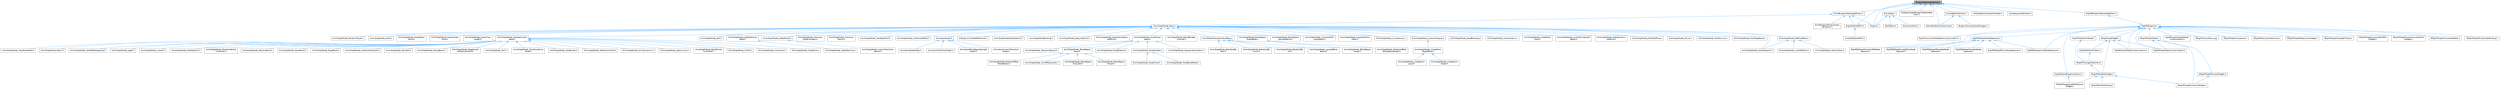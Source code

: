 digraph "BlueprintGeneratedClass.h"
{
 // INTERACTIVE_SVG=YES
 // LATEX_PDF_SIZE
  bgcolor="transparent";
  edge [fontname=Helvetica,fontsize=10,labelfontname=Helvetica,labelfontsize=10];
  node [fontname=Helvetica,fontsize=10,shape=box,height=0.2,width=0.4];
  Node1 [id="Node000001",label="BlueprintGeneratedClass.h",height=0.2,width=0.4,color="gray40", fillcolor="grey60", style="filled", fontcolor="black",tooltip=" "];
  Node1 -> Node2 [id="edge1_Node000001_Node000002",dir="back",color="steelblue1",style="solid",tooltip=" "];
  Node2 [id="Node000002",label="AnimBlueprintGeneratedClass.h",height=0.2,width=0.4,color="grey40", fillcolor="white", style="filled",URL="$dc/d81/AnimBlueprintGeneratedClass_8h.html",tooltip=" "];
  Node2 -> Node3 [id="edge2_Node000002_Node000003",dir="back",color="steelblue1",style="solid",tooltip=" "];
  Node3 [id="Node000003",label="AnimBlueprintPostCompile\lValidation.h",height=0.2,width=0.4,color="grey40", fillcolor="white", style="filled",URL="$de/d1b/AnimBlueprintPostCompileValidation_8h.html",tooltip=" "];
  Node2 -> Node4 [id="edge3_Node000002_Node000004",dir="back",color="steelblue1",style="solid",tooltip=" "];
  Node4 [id="Node000004",label="AnimGraphNode_Base.h",height=0.2,width=0.4,color="grey40", fillcolor="white", style="filled",URL="$d0/dfb/AnimGraphNode__Base_8h.html",tooltip=" "];
  Node4 -> Node5 [id="edge4_Node000004_Node000005",dir="back",color="steelblue1",style="solid",tooltip=" "];
  Node5 [id="Node000005",label="AnimGraphNodeAlphaOptions.h",height=0.2,width=0.4,color="grey40", fillcolor="white", style="filled",URL="$d6/df6/AnimGraphNodeAlphaOptions_8h.html",tooltip=" "];
  Node4 -> Node6 [id="edge5_Node000004_Node000006",dir="back",color="steelblue1",style="solid",tooltip=" "];
  Node6 [id="Node000006",label="AnimGraphNodeBinding.h",height=0.2,width=0.4,color="grey40", fillcolor="white", style="filled",URL="$d6/d3b/AnimGraphNodeBinding_8h.html",tooltip=" "];
  Node4 -> Node7 [id="edge6_Node000004_Node000007",dir="back",color="steelblue1",style="solid",tooltip=" "];
  Node7 [id="Node000007",label="AnimGraphNode_ApplyAdditive.h",height=0.2,width=0.4,color="grey40", fillcolor="white", style="filled",URL="$da/d67/AnimGraphNode__ApplyAdditive_8h.html",tooltip=" "];
  Node4 -> Node8 [id="edge7_Node000004_Node000008",dir="back",color="steelblue1",style="solid",tooltip=" "];
  Node8 [id="Node000008",label="AnimGraphNode_ApplyMeshSpace\lAdditive.h",height=0.2,width=0.4,color="grey40", fillcolor="white", style="filled",URL="$dd/dc4/AnimGraphNode__ApplyMeshSpaceAdditive_8h.html",tooltip=" "];
  Node4 -> Node9 [id="edge8_Node000004_Node000009",dir="back",color="steelblue1",style="solid",tooltip=" "];
  Node9 [id="Node000009",label="AnimGraphNode_AssetPlayer\lBase.h",height=0.2,width=0.4,color="grey40", fillcolor="white", style="filled",URL="$d1/d4f/AnimGraphNode__AssetPlayerBase_8h.html",tooltip=" "];
  Node9 -> Node10 [id="edge9_Node000009_Node000010",dir="back",color="steelblue1",style="solid",tooltip=" "];
  Node10 [id="Node000010",label="AnimGraphNode_BlendSpace\lBase.h",height=0.2,width=0.4,color="grey40", fillcolor="white", style="filled",URL="$d7/d6d/AnimGraphNode__BlendSpaceBase_8h.html",tooltip=" "];
  Node10 -> Node11 [id="edge10_Node000010_Node000011",dir="back",color="steelblue1",style="solid",tooltip=" "];
  Node11 [id="Node000011",label="AnimGraphNode_AimOffsetLookAt.h",height=0.2,width=0.4,color="grey40", fillcolor="white", style="filled",URL="$d2/daa/AnimGraphNode__AimOffsetLookAt_8h.html",tooltip=" "];
  Node10 -> Node12 [id="edge11_Node000010_Node000012",dir="back",color="steelblue1",style="solid",tooltip=" "];
  Node12 [id="Node000012",label="AnimGraphNode_BlendSpace\lEvaluator.h",height=0.2,width=0.4,color="grey40", fillcolor="white", style="filled",URL="$d0/d5d/AnimGraphNode__BlendSpaceEvaluator_8h.html",tooltip=" "];
  Node10 -> Node13 [id="edge12_Node000010_Node000013",dir="back",color="steelblue1",style="solid",tooltip=" "];
  Node13 [id="Node000013",label="AnimGraphNode_BlendSpace\lPlayer.h",height=0.2,width=0.4,color="grey40", fillcolor="white", style="filled",URL="$d2/d22/AnimGraphNode__BlendSpacePlayer_8h.html",tooltip=" "];
  Node10 -> Node14 [id="edge13_Node000010_Node000014",dir="back",color="steelblue1",style="solid",tooltip=" "];
  Node14 [id="Node000014",label="AnimGraphNode_RotationOffset\lBlendSpace.h",height=0.2,width=0.4,color="grey40", fillcolor="white", style="filled",URL="$dc/dd5/AnimGraphNode__RotationOffsetBlendSpace_8h.html",tooltip=" "];
  Node9 -> Node15 [id="edge14_Node000009_Node000015",dir="back",color="steelblue1",style="solid",tooltip=" "];
  Node15 [id="Node000015",label="AnimGraphNode_PoseByName.h",height=0.2,width=0.4,color="grey40", fillcolor="white", style="filled",URL="$d7/d02/AnimGraphNode__PoseByName_8h.html",tooltip=" "];
  Node9 -> Node16 [id="edge15_Node000009_Node000016",dir="back",color="steelblue1",style="solid",tooltip=" "];
  Node16 [id="Node000016",label="AnimGraphNode_PoseHandler.h",height=0.2,width=0.4,color="grey40", fillcolor="white", style="filled",URL="$df/dfb/AnimGraphNode__PoseHandler_8h.html",tooltip=" "];
  Node16 -> Node17 [id="edge16_Node000016_Node000017",dir="back",color="steelblue1",style="solid",tooltip=" "];
  Node17 [id="Node000017",label="AnimGraphNode_PoseBlendNode.h",height=0.2,width=0.4,color="grey40", fillcolor="white", style="filled",URL="$de/d70/AnimGraphNode__PoseBlendNode_8h.html",tooltip=" "];
  Node16 -> Node18 [id="edge17_Node000016_Node000018",dir="back",color="steelblue1",style="solid",tooltip=" "];
  Node18 [id="Node000018",label="AnimGraphNode_PoseDriver.h",height=0.2,width=0.4,color="grey40", fillcolor="white", style="filled",URL="$d7/d7d/AnimGraphNode__PoseDriver_8h.html",tooltip=" "];
  Node9 -> Node19 [id="edge18_Node000009_Node000019",dir="back",color="steelblue1",style="solid",tooltip=" "];
  Node19 [id="Node000019",label="AnimGraphNode_SequenceEvaluator.h",height=0.2,width=0.4,color="grey40", fillcolor="white", style="filled",URL="$d1/d1c/AnimGraphNode__SequenceEvaluator_8h.html",tooltip=" "];
  Node9 -> Node20 [id="edge19_Node000009_Node000020",dir="back",color="steelblue1",style="solid",tooltip=" "];
  Node20 [id="Node000020",label="AnimGraphNode_SequencePlayer.h",height=0.2,width=0.4,color="grey40", fillcolor="white", style="filled",URL="$d2/d91/AnimGraphNode__SequencePlayer_8h.html",tooltip=" "];
  Node4 -> Node21 [id="edge20_Node000004_Node000021",dir="back",color="steelblue1",style="solid",tooltip=" "];
  Node21 [id="Node000021",label="AnimGraphNode_BlendBoneBy\lChannel.h",height=0.2,width=0.4,color="grey40", fillcolor="white", style="filled",URL="$de/da9/AnimGraphNode__BlendBoneByChannel_8h.html",tooltip=" "];
  Node4 -> Node22 [id="edge21_Node000004_Node000022",dir="back",color="steelblue1",style="solid",tooltip=" "];
  Node22 [id="Node000022",label="AnimGraphNode_BlendListBase.h",height=0.2,width=0.4,color="grey40", fillcolor="white", style="filled",URL="$d7/d20/AnimGraphNode__BlendListBase_8h.html",tooltip=" "];
  Node22 -> Node23 [id="edge22_Node000022_Node000023",dir="back",color="steelblue1",style="solid",tooltip=" "];
  Node23 [id="Node000023",label="AnimGraphNode_BlendListBy\lBool.h",height=0.2,width=0.4,color="grey40", fillcolor="white", style="filled",URL="$d9/d9d/AnimGraphNode__BlendListByBool_8h.html",tooltip=" "];
  Node22 -> Node24 [id="edge23_Node000022_Node000024",dir="back",color="steelblue1",style="solid",tooltip=" "];
  Node24 [id="Node000024",label="AnimGraphNode_BlendListBy\lEnum.h",height=0.2,width=0.4,color="grey40", fillcolor="white", style="filled",URL="$de/d60/AnimGraphNode__BlendListByEnum_8h.html",tooltip=" "];
  Node22 -> Node25 [id="edge24_Node000022_Node000025",dir="back",color="steelblue1",style="solid",tooltip=" "];
  Node25 [id="Node000025",label="AnimGraphNode_BlendListBy\lInt.h",height=0.2,width=0.4,color="grey40", fillcolor="white", style="filled",URL="$dc/df2/AnimGraphNode__BlendListByInt_8h.html",tooltip=" "];
  Node22 -> Node26 [id="edge25_Node000022_Node000026",dir="back",color="steelblue1",style="solid",tooltip=" "];
  Node26 [id="Node000026",label="AnimGraphNode_LayeredBone\lBlend.h",height=0.2,width=0.4,color="grey40", fillcolor="white", style="filled",URL="$d2/d01/AnimGraphNode__LayeredBoneBlend_8h.html",tooltip=" "];
  Node4 -> Node27 [id="edge26_Node000004_Node000027",dir="back",color="steelblue1",style="solid",tooltip=" "];
  Node27 [id="Node000027",label="AnimGraphNode_BlendSpace\lGraphBase.h",height=0.2,width=0.4,color="grey40", fillcolor="white", style="filled",URL="$d6/d44/AnimGraphNode__BlendSpaceGraphBase_8h.html",tooltip=" "];
  Node27 -> Node28 [id="edge27_Node000027_Node000028",dir="back",color="steelblue1",style="solid",tooltip=" "];
  Node28 [id="Node000028",label="AnimGraphNode_BlendSpace\lGraph.h",height=0.2,width=0.4,color="grey40", fillcolor="white", style="filled",URL="$d7/d81/AnimGraphNode__BlendSpaceGraph_8h.html",tooltip=" "];
  Node27 -> Node29 [id="edge28_Node000027_Node000029",dir="back",color="steelblue1",style="solid",tooltip=" "];
  Node29 [id="Node000029",label="AnimGraphNode_RotationOffset\lBlendSpaceGraph.h",height=0.2,width=0.4,color="grey40", fillcolor="white", style="filled",URL="$d0/d4c/AnimGraphNode__RotationOffsetBlendSpaceGraph_8h.html",tooltip=" "];
  Node4 -> Node30 [id="edge29_Node000004_Node000030",dir="back",color="steelblue1",style="solid",tooltip=" "];
  Node30 [id="Node000030",label="AnimGraphNode_BlendSpace\lSampleResult.h",height=0.2,width=0.4,color="grey40", fillcolor="white", style="filled",URL="$de/df8/AnimGraphNode__BlendSpaceSampleResult_8h.html",tooltip=" "];
  Node4 -> Node31 [id="edge30_Node000004_Node000031",dir="back",color="steelblue1",style="solid",tooltip=" "];
  Node31 [id="Node000031",label="AnimGraphNode_ComponentTo\lLocalSpace.h",height=0.2,width=0.4,color="grey40", fillcolor="white", style="filled",URL="$d1/d3f/AnimGraphNode__ComponentToLocalSpace_8h.html",tooltip=" "];
  Node4 -> Node32 [id="edge31_Node000004_Node000032",dir="back",color="steelblue1",style="solid",tooltip=" "];
  Node32 [id="Node000032",label="AnimGraphNode_CopyPoseFrom\lMesh.h",height=0.2,width=0.4,color="grey40", fillcolor="white", style="filled",URL="$d6/d71/AnimGraphNode__CopyPoseFromMesh_8h.html",tooltip=" "];
  Node4 -> Node33 [id="edge32_Node000004_Node000033",dir="back",color="steelblue1",style="solid",tooltip=" "];
  Node33 [id="Node000033",label="AnimGraphNode_CurveSource.h",height=0.2,width=0.4,color="grey40", fillcolor="white", style="filled",URL="$dc/de5/AnimGraphNode__CurveSource_8h.html",tooltip=" "];
  Node4 -> Node34 [id="edge33_Node000004_Node000034",dir="back",color="steelblue1",style="solid",tooltip=" "];
  Node34 [id="Node000034",label="AnimGraphNode_CustomProperty.h",height=0.2,width=0.4,color="grey40", fillcolor="white", style="filled",URL="$d8/d3f/AnimGraphNode__CustomProperty_8h.html",tooltip=" "];
  Node34 -> Node35 [id="edge34_Node000034_Node000035",dir="back",color="steelblue1",style="solid",tooltip=" "];
  Node35 [id="Node000035",label="AnimGraphNode_LinkedAnim\lGraphBase.h",height=0.2,width=0.4,color="grey40", fillcolor="white", style="filled",URL="$d5/de1/AnimGraphNode__LinkedAnimGraphBase_8h.html",tooltip=" "];
  Node35 -> Node36 [id="edge35_Node000035_Node000036",dir="back",color="steelblue1",style="solid",tooltip=" "];
  Node36 [id="Node000036",label="AnimGraphNode_LinkedAnim\lGraph.h",height=0.2,width=0.4,color="grey40", fillcolor="white", style="filled",URL="$da/dd5/AnimGraphNode__LinkedAnimGraph_8h.html",tooltip=" "];
  Node35 -> Node37 [id="edge36_Node000035_Node000037",dir="back",color="steelblue1",style="solid",tooltip=" "];
  Node37 [id="Node000037",label="AnimGraphNode_LinkedAnim\lLayer.h",height=0.2,width=0.4,color="grey40", fillcolor="white", style="filled",URL="$dc/d51/AnimGraphNode__LinkedAnimLayer_8h.html",tooltip=" "];
  Node4 -> Node38 [id="edge37_Node000004_Node000038",dir="back",color="steelblue1",style="solid",tooltip=" "];
  Node38 [id="Node000038",label="AnimGraphNode_DeadBlending.h",height=0.2,width=0.4,color="grey40", fillcolor="white", style="filled",URL="$d8/d73/AnimGraphNode__DeadBlending_8h.html",tooltip=" "];
  Node4 -> Node39 [id="edge38_Node000004_Node000039",dir="back",color="steelblue1",style="solid",tooltip=" "];
  Node39 [id="Node000039",label="AnimGraphNode_Inertialization.h",height=0.2,width=0.4,color="grey40", fillcolor="white", style="filled",URL="$d7/d66/AnimGraphNode__Inertialization_8h.html",tooltip=" "];
  Node4 -> Node40 [id="edge39_Node000004_Node000040",dir="back",color="steelblue1",style="solid",tooltip=" "];
  Node40 [id="Node000040",label="AnimGraphNode_LinkedInput\lPose.h",height=0.2,width=0.4,color="grey40", fillcolor="white", style="filled",URL="$d7/d8c/AnimGraphNode__LinkedInputPose_8h.html",tooltip=" "];
  Node4 -> Node41 [id="edge40_Node000004_Node000041",dir="back",color="steelblue1",style="solid",tooltip=" "];
  Node41 [id="Node000041",label="AnimGraphNode_LocalToComponent\lSpace.h",height=0.2,width=0.4,color="grey40", fillcolor="white", style="filled",URL="$d6/d01/AnimGraphNode__LocalToComponentSpace_8h.html",tooltip=" "];
  Node4 -> Node42 [id="edge41_Node000004_Node000042",dir="back",color="steelblue1",style="solid",tooltip=" "];
  Node42 [id="Node000042",label="AnimGraphNode_MakeDynamic\lAdditive.h",height=0.2,width=0.4,color="grey40", fillcolor="white", style="filled",URL="$d4/dc9/AnimGraphNode__MakeDynamicAdditive_8h.html",tooltip=" "];
  Node4 -> Node43 [id="edge42_Node000004_Node000043",dir="back",color="steelblue1",style="solid",tooltip=" "];
  Node43 [id="Node000043",label="AnimGraphNode_MeshRefPose.h",height=0.2,width=0.4,color="grey40", fillcolor="white", style="filled",URL="$d3/d58/AnimGraphNode__MeshRefPose_8h.html",tooltip=" "];
  Node4 -> Node44 [id="edge43_Node000004_Node000044",dir="back",color="steelblue1",style="solid",tooltip=" "];
  Node44 [id="Node000044",label="AnimGraphNode_Mirror.h",height=0.2,width=0.4,color="grey40", fillcolor="white", style="filled",URL="$de/d96/AnimGraphNode__Mirror_8h.html",tooltip=" "];
  Node4 -> Node45 [id="edge44_Node000004_Node000045",dir="back",color="steelblue1",style="solid",tooltip=" "];
  Node45 [id="Node000045",label="AnimGraphNode_ModifyCurve.h",height=0.2,width=0.4,color="grey40", fillcolor="white", style="filled",URL="$d5/d09/AnimGraphNode__ModifyCurve_8h.html",tooltip=" "];
  Node4 -> Node46 [id="edge45_Node000004_Node000046",dir="back",color="steelblue1",style="solid",tooltip=" "];
  Node46 [id="Node000046",label="AnimGraphNode_MultiWayBlend.h",height=0.2,width=0.4,color="grey40", fillcolor="white", style="filled",URL="$dd/dcb/AnimGraphNode__MultiWayBlend_8h.html",tooltip=" "];
  Node4 -> Node47 [id="edge46_Node000004_Node000047",dir="back",color="steelblue1",style="solid",tooltip=" "];
  Node47 [id="Node000047",label="AnimGraphNode_PoseSnapshot.h",height=0.2,width=0.4,color="grey40", fillcolor="white", style="filled",URL="$d1/d92/AnimGraphNode__PoseSnapshot_8h.html",tooltip=" "];
  Node4 -> Node48 [id="edge47_Node000004_Node000048",dir="back",color="steelblue1",style="solid",tooltip=" "];
  Node48 [id="Node000048",label="AnimGraphNode_RandomPlayer.h",height=0.2,width=0.4,color="grey40", fillcolor="white", style="filled",URL="$dc/d48/AnimGraphNode__RandomPlayer_8h.html",tooltip=" "];
  Node4 -> Node49 [id="edge48_Node000004_Node000049",dir="back",color="steelblue1",style="solid",tooltip=" "];
  Node49 [id="Node000049",label="AnimGraphNode_RefPoseBase.h",height=0.2,width=0.4,color="grey40", fillcolor="white", style="filled",URL="$d8/d34/AnimGraphNode__RefPoseBase_8h.html",tooltip=" "];
  Node49 -> Node50 [id="edge49_Node000049_Node000050",dir="back",color="steelblue1",style="solid",tooltip=" "];
  Node50 [id="Node000050",label="AnimGraphNode_IdentityPose.h",height=0.2,width=0.4,color="grey40", fillcolor="white", style="filled",URL="$d8/dac/AnimGraphNode__IdentityPose_8h.html",tooltip=" "];
  Node49 -> Node51 [id="edge50_Node000049_Node000051",dir="back",color="steelblue1",style="solid",tooltip=" "];
  Node51 [id="Node000051",label="AnimGraphNode_LocalRefPose.h",height=0.2,width=0.4,color="grey40", fillcolor="white", style="filled",URL="$df/d6f/AnimGraphNode__LocalRefPose_8h.html",tooltip=" "];
  Node49 -> Node47 [id="edge51_Node000049_Node000047",dir="back",color="steelblue1",style="solid",tooltip=" "];
  Node4 -> Node52 [id="edge52_Node000004_Node000052",dir="back",color="steelblue1",style="solid",tooltip=" "];
  Node52 [id="Node000052",label="AnimGraphNode_Root.h",height=0.2,width=0.4,color="grey40", fillcolor="white", style="filled",URL="$d2/d39/AnimGraphNode__Root_8h.html",tooltip=" "];
  Node4 -> Node53 [id="edge53_Node000004_Node000053",dir="back",color="steelblue1",style="solid",tooltip=" "];
  Node53 [id="Node000053",label="AnimGraphNode_RotateRoot\lBone.h",height=0.2,width=0.4,color="grey40", fillcolor="white", style="filled",URL="$d4/de0/AnimGraphNode__RotateRootBone_8h.html",tooltip=" "];
  Node4 -> Node54 [id="edge54_Node000004_Node000054",dir="back",color="steelblue1",style="solid",tooltip=" "];
  Node54 [id="Node000054",label="AnimGraphNode_SaveCached\lPose.h",height=0.2,width=0.4,color="grey40", fillcolor="white", style="filled",URL="$df/d5e/AnimGraphNode__SaveCachedPose_8h.html",tooltip=" "];
  Node4 -> Node55 [id="edge55_Node000004_Node000055",dir="back",color="steelblue1",style="solid",tooltip=" "];
  Node55 [id="Node000055",label="AnimGraphNode_ScaleChain\lLength.h",height=0.2,width=0.4,color="grey40", fillcolor="white", style="filled",URL="$d9/df8/AnimGraphNode__ScaleChainLength_8h.html",tooltip=" "];
  Node4 -> Node56 [id="edge56_Node000004_Node000056",dir="back",color="steelblue1",style="solid",tooltip=" "];
  Node56 [id="Node000056",label="AnimGraphNode_SkeletalControl\lBase.h",height=0.2,width=0.4,color="grey40", fillcolor="white", style="filled",URL="$d9/dff/AnimGraphNode__SkeletalControlBase_8h.html",tooltip=" "];
  Node56 -> Node57 [id="edge57_Node000056_Node000057",dir="back",color="steelblue1",style="solid",tooltip=" "];
  Node57 [id="Node000057",label="AnimGraphNode_AnimDynamics.h",height=0.2,width=0.4,color="grey40", fillcolor="white", style="filled",URL="$da/dc2/AnimGraphNode__AnimDynamics_8h.html",tooltip=" "];
  Node56 -> Node58 [id="edge58_Node000056_Node000058",dir="back",color="steelblue1",style="solid",tooltip=" "];
  Node58 [id="Node000058",label="AnimGraphNode_ApplyLimits.h",height=0.2,width=0.4,color="grey40", fillcolor="white", style="filled",URL="$dc/d36/AnimGraphNode__ApplyLimits_8h.html",tooltip=" "];
  Node56 -> Node59 [id="edge59_Node000056_Node000059",dir="back",color="steelblue1",style="solid",tooltip=" "];
  Node59 [id="Node000059",label="AnimGraphNode_BoneDriven\lController.h",height=0.2,width=0.4,color="grey40", fillcolor="white", style="filled",URL="$df/df3/AnimGraphNode__BoneDrivenController_8h.html",tooltip=" "];
  Node56 -> Node60 [id="edge60_Node000056_Node000060",dir="back",color="steelblue1",style="solid",tooltip=" "];
  Node60 [id="Node000060",label="AnimGraphNode_CCDIK.h",height=0.2,width=0.4,color="grey40", fillcolor="white", style="filled",URL="$df/d0d/AnimGraphNode__CCDIK_8h.html",tooltip=" "];
  Node56 -> Node61 [id="edge61_Node000056_Node000061",dir="back",color="steelblue1",style="solid",tooltip=" "];
  Node61 [id="Node000061",label="AnimGraphNode_Constraint.h",height=0.2,width=0.4,color="grey40", fillcolor="white", style="filled",URL="$d2/d98/AnimGraphNode__Constraint_8h.html",tooltip=" "];
  Node56 -> Node62 [id="edge62_Node000056_Node000062",dir="back",color="steelblue1",style="solid",tooltip=" "];
  Node62 [id="Node000062",label="AnimGraphNode_CopyBone.h",height=0.2,width=0.4,color="grey40", fillcolor="white", style="filled",URL="$dc/de6/AnimGraphNode__CopyBone_8h.html",tooltip=" "];
  Node56 -> Node63 [id="edge63_Node000056_Node000063",dir="back",color="steelblue1",style="solid",tooltip=" "];
  Node63 [id="Node000063",label="AnimGraphNode_CopyBoneDelta.h",height=0.2,width=0.4,color="grey40", fillcolor="white", style="filled",URL="$d8/d60/AnimGraphNode__CopyBoneDelta_8h.html",tooltip=" "];
  Node56 -> Node64 [id="edge64_Node000056_Node000064",dir="back",color="steelblue1",style="solid",tooltip=" "];
  Node64 [id="Node000064",label="AnimGraphNode_Fabrik.h",height=0.2,width=0.4,color="grey40", fillcolor="white", style="filled",URL="$d6/d79/AnimGraphNode__Fabrik_8h.html",tooltip=" "];
  Node56 -> Node65 [id="edge65_Node000056_Node000065",dir="back",color="steelblue1",style="solid",tooltip=" "];
  Node65 [id="Node000065",label="AnimGraphNode_HandIKRetargeting.h",height=0.2,width=0.4,color="grey40", fillcolor="white", style="filled",URL="$dd/dee/AnimGraphNode__HandIKRetargeting_8h.html",tooltip=" "];
  Node56 -> Node66 [id="edge66_Node000056_Node000066",dir="back",color="steelblue1",style="solid",tooltip=" "];
  Node66 [id="Node000066",label="AnimGraphNode_LegIK.h",height=0.2,width=0.4,color="grey40", fillcolor="white", style="filled",URL="$d3/d59/AnimGraphNode__LegIK_8h.html",tooltip=" "];
  Node56 -> Node67 [id="edge67_Node000056_Node000067",dir="back",color="steelblue1",style="solid",tooltip=" "];
  Node67 [id="Node000067",label="AnimGraphNode_LookAt.h",height=0.2,width=0.4,color="grey40", fillcolor="white", style="filled",URL="$dd/de3/AnimGraphNode__LookAt_8h.html",tooltip=" "];
  Node56 -> Node68 [id="edge68_Node000056_Node000068",dir="back",color="steelblue1",style="solid",tooltip=" "];
  Node68 [id="Node000068",label="AnimGraphNode_ModifyBone.h",height=0.2,width=0.4,color="grey40", fillcolor="white", style="filled",URL="$d1/d8e/AnimGraphNode__ModifyBone_8h.html",tooltip=" "];
  Node56 -> Node69 [id="edge69_Node000056_Node000069",dir="back",color="steelblue1",style="solid",tooltip=" "];
  Node69 [id="Node000069",label="AnimGraphNode_ModularVehicle\lController.h",height=0.2,width=0.4,color="grey40", fillcolor="white", style="filled",URL="$d3/d04/AnimGraphNode__ModularVehicleController_8h.html",tooltip=" "];
  Node56 -> Node70 [id="edge70_Node000056_Node000070",dir="back",color="steelblue1",style="solid",tooltip=" "];
  Node70 [id="Node000070",label="AnimGraphNode_ObserveBone.h",height=0.2,width=0.4,color="grey40", fillcolor="white", style="filled",URL="$d0/dcc/AnimGraphNode__ObserveBone_8h.html",tooltip=" "];
  Node56 -> Node71 [id="edge71_Node000056_Node000071",dir="back",color="steelblue1",style="solid",tooltip=" "];
  Node71 [id="Node000071",label="AnimGraphNode_ResetRoot.h",height=0.2,width=0.4,color="grey40", fillcolor="white", style="filled",URL="$dd/da9/AnimGraphNode__ResetRoot_8h.html",tooltip=" "];
  Node56 -> Node72 [id="edge72_Node000056_Node000072",dir="back",color="steelblue1",style="solid",tooltip=" "];
  Node72 [id="Node000072",label="AnimGraphNode_RigidBody.h",height=0.2,width=0.4,color="grey40", fillcolor="white", style="filled",URL="$d0/d05/AnimGraphNode__RigidBody_8h.html",tooltip=" "];
  Node56 -> Node73 [id="edge73_Node000056_Node000073",dir="back",color="steelblue1",style="solid",tooltip=" "];
  Node73 [id="Node000073",label="AnimGraphNode_RotationMultiplier.h",height=0.2,width=0.4,color="grey40", fillcolor="white", style="filled",URL="$d6/d16/AnimGraphNode__RotationMultiplier_8h.html",tooltip=" "];
  Node56 -> Node74 [id="edge74_Node000056_Node000074",dir="back",color="steelblue1",style="solid",tooltip=" "];
  Node74 [id="Node000074",label="AnimGraphNode_SplineIK.h",height=0.2,width=0.4,color="grey40", fillcolor="white", style="filled",URL="$d0/d7e/AnimGraphNode__SplineIK_8h.html",tooltip=" "];
  Node56 -> Node75 [id="edge75_Node000056_Node000075",dir="back",color="steelblue1",style="solid",tooltip=" "];
  Node75 [id="Node000075",label="AnimGraphNode_SpringBone.h",height=0.2,width=0.4,color="grey40", fillcolor="white", style="filled",URL="$dc/d38/AnimGraphNode__SpringBone_8h.html",tooltip=" "];
  Node56 -> Node76 [id="edge76_Node000056_Node000076",dir="back",color="steelblue1",style="solid",tooltip=" "];
  Node76 [id="Node000076",label="AnimGraphNode_StageCoach\lWheelController.h",height=0.2,width=0.4,color="grey40", fillcolor="white", style="filled",URL="$d6/dbe/AnimGraphNode__StageCoachWheelController_8h.html",tooltip=" "];
  Node56 -> Node77 [id="edge77_Node000056_Node000077",dir="back",color="steelblue1",style="solid",tooltip=" "];
  Node77 [id="Node000077",label="AnimGraphNode_Trail.h",height=0.2,width=0.4,color="grey40", fillcolor="white", style="filled",URL="$d4/d5a/AnimGraphNode__Trail_8h.html",tooltip=" "];
  Node56 -> Node78 [id="edge78_Node000056_Node000078",dir="back",color="steelblue1",style="solid",tooltip=" "];
  Node78 [id="Node000078",label="AnimGraphNode_TwistCorrective\lNode.h",height=0.2,width=0.4,color="grey40", fillcolor="white", style="filled",URL="$de/d7f/AnimGraphNode__TwistCorrectiveNode_8h.html",tooltip=" "];
  Node56 -> Node79 [id="edge79_Node000056_Node000079",dir="back",color="steelblue1",style="solid",tooltip=" "];
  Node79 [id="Node000079",label="AnimGraphNode_TwoBoneIK.h",height=0.2,width=0.4,color="grey40", fillcolor="white", style="filled",URL="$d1/dc2/AnimGraphNode__TwoBoneIK_8h.html",tooltip=" "];
  Node56 -> Node80 [id="edge80_Node000056_Node000080",dir="back",color="steelblue1",style="solid",tooltip=" "];
  Node80 [id="Node000080",label="AnimGraphNode_WheelController.h",height=0.2,width=0.4,color="grey40", fillcolor="white", style="filled",URL="$df/de4/AnimGraphNode__WheelController_8h.html",tooltip=" "];
  Node4 -> Node81 [id="edge81_Node000004_Node000081",dir="back",color="steelblue1",style="solid",tooltip=" "];
  Node81 [id="Node000081",label="AnimGraphNode_Slot.h",height=0.2,width=0.4,color="grey40", fillcolor="white", style="filled",URL="$df/d63/AnimGraphNode__Slot_8h.html",tooltip=" "];
  Node4 -> Node82 [id="edge82_Node000004_Node000082",dir="back",color="steelblue1",style="solid",tooltip=" "];
  Node82 [id="Node000082",label="AnimGraphNode_StateMachine\lBase.h",height=0.2,width=0.4,color="grey40", fillcolor="white", style="filled",URL="$dc/d11/AnimGraphNode__StateMachineBase_8h.html",tooltip=" "];
  Node82 -> Node83 [id="edge83_Node000082_Node000083",dir="back",color="steelblue1",style="solid",tooltip=" "];
  Node83 [id="Node000083",label="AnimGraphNode_StateMachine.h",height=0.2,width=0.4,color="grey40", fillcolor="white", style="filled",URL="$d9/d4d/AnimGraphNode__StateMachine_8h.html",tooltip=" "];
  Node4 -> Node84 [id="edge84_Node000004_Node000084",dir="back",color="steelblue1",style="solid",tooltip=" "];
  Node84 [id="Node000084",label="AnimGraphNode_StateResult.h",height=0.2,width=0.4,color="grey40", fillcolor="white", style="filled",URL="$d3/d7e/AnimGraphNode__StateResult_8h.html",tooltip=" "];
  Node84 -> Node85 [id="edge85_Node000084_Node000085",dir="back",color="steelblue1",style="solid",tooltip=" "];
  Node85 [id="Node000085",label="AnimGraphNode_CustomTransition\lResult.h",height=0.2,width=0.4,color="grey40", fillcolor="white", style="filled",URL="$df/d6e/AnimGraphNode__CustomTransitionResult_8h.html",tooltip=" "];
  Node4 -> Node86 [id="edge86_Node000004_Node000086",dir="back",color="steelblue1",style="solid",tooltip=" "];
  Node86 [id="Node000086",label="AnimGraphNode_Transition\lPoseEvaluator.h",height=0.2,width=0.4,color="grey40", fillcolor="white", style="filled",URL="$d8/dec/AnimGraphNode__TransitionPoseEvaluator_8h.html",tooltip=" "];
  Node4 -> Node87 [id="edge87_Node000004_Node000087",dir="back",color="steelblue1",style="solid",tooltip=" "];
  Node87 [id="Node000087",label="AnimGraphNode_Transition\lResult.h",height=0.2,width=0.4,color="grey40", fillcolor="white", style="filled",URL="$d7/d74/AnimGraphNode__TransitionResult_8h.html",tooltip=" "];
  Node4 -> Node88 [id="edge88_Node000004_Node000088",dir="back",color="steelblue1",style="solid",tooltip=" "];
  Node88 [id="Node000088",label="AnimGraphNode_TwoWayBlend.h",height=0.2,width=0.4,color="grey40", fillcolor="white", style="filled",URL="$d0/df0/AnimGraphNode__TwoWayBlend_8h.html",tooltip=" "];
  Node4 -> Node89 [id="edge89_Node000004_Node000089",dir="back",color="steelblue1",style="solid",tooltip=" "];
  Node89 [id="Node000089",label="AnimGraphNode_UseCachedPose.h",height=0.2,width=0.4,color="grey40", fillcolor="white", style="filled",URL="$d8/d30/AnimGraphNode__UseCachedPose_8h.html",tooltip=" "];
  Node4 -> Node90 [id="edge90_Node000004_Node000090",dir="back",color="steelblue1",style="solid",tooltip=" "];
  Node90 [id="Node000090",label="AnimationGraph.h",height=0.2,width=0.4,color="grey40", fillcolor="white", style="filled",URL="$df/d2e/AnimationGraph_8h.html",tooltip=" "];
  Node90 -> Node91 [id="edge91_Node000090_Node000091",dir="back",color="steelblue1",style="solid",tooltip=" "];
  Node91 [id="Node000091",label="AnimationBlendSpaceSample\lGraph.h",height=0.2,width=0.4,color="grey40", fillcolor="white", style="filled",URL="$d1/d35/AnimationBlendSpaceSampleGraph_8h.html",tooltip=" "];
  Node90 -> Node92 [id="edge92_Node000090_Node000092",dir="back",color="steelblue1",style="solid",tooltip=" "];
  Node92 [id="Node000092",label="AnimationCustomTransition\lGraph.h",height=0.2,width=0.4,color="grey40", fillcolor="white", style="filled",URL="$dc/d6c/AnimationCustomTransitionGraph_8h.html",tooltip=" "];
  Node90 -> Node93 [id="edge93_Node000090_Node000093",dir="back",color="steelblue1",style="solid",tooltip=" "];
  Node93 [id="Node000093",label="AnimationStateGraph.h",height=0.2,width=0.4,color="grey40", fillcolor="white", style="filled",URL="$d1/d71/AnimationStateGraph_8h.html",tooltip=" "];
  Node90 -> Node94 [id="edge94_Node000090_Node000094",dir="back",color="steelblue1",style="solid",tooltip=" "];
  Node94 [id="Node000094",label="AnimationTransitionGraph.h",height=0.2,width=0.4,color="grey40", fillcolor="white", style="filled",URL="$d2/d0b/AnimationTransitionGraph_8h.html",tooltip=" "];
  Node4 -> Node95 [id="edge95_Node000004_Node000095",dir="back",color="steelblue1",style="solid",tooltip=" "];
  Node95 [id="Node000095",label="K2Node_AnimNodeReference.h",height=0.2,width=0.4,color="grey40", fillcolor="white", style="filled",URL="$d2/d81/K2Node__AnimNodeReference_8h.html",tooltip=" "];
  Node2 -> Node96 [id="edge96_Node000002_Node000096",dir="back",color="steelblue1",style="solid",tooltip=" "];
  Node96 [id="Node000096",label="Engine.h",height=0.2,width=0.4,color="grey40", fillcolor="white", style="filled",URL="$d1/d34/Public_2Engine_8h.html",tooltip=" "];
  Node2 -> Node97 [id="edge97_Node000002_Node000097",dir="back",color="steelblue1",style="solid",tooltip=" "];
  Node97 [id="Node000097",label="EngineSharedPCH.h",height=0.2,width=0.4,color="grey40", fillcolor="white", style="filled",URL="$dc/dbb/EngineSharedPCH_8h.html",tooltip=" "];
  Node97 -> Node98 [id="edge98_Node000097_Node000098",dir="back",color="steelblue1",style="solid",tooltip=" "];
  Node98 [id="Node000098",label="UnrealEdSharedPCH.h",height=0.2,width=0.4,color="grey40", fillcolor="white", style="filled",URL="$d1/de6/UnrealEdSharedPCH_8h.html",tooltip=" "];
  Node1 -> Node99 [id="edge99_Node000001_Node000099",dir="back",color="steelblue1",style="solid",tooltip=" "];
  Node99 [id="Node000099",label="DisplayClusterBlueprintGenerated\lClass.h",height=0.2,width=0.4,color="grey40", fillcolor="white", style="filled",URL="$d4/d8f/DisplayClusterBlueprintGeneratedClass_8h.html",tooltip=" "];
  Node1 -> Node96 [id="edge100_Node000001_Node000096",dir="back",color="steelblue1",style="solid",tooltip=" "];
  Node1 -> Node97 [id="edge101_Node000001_Node000097",dir="back",color="steelblue1",style="solid",tooltip=" "];
  Node1 -> Node100 [id="edge102_Node000001_Node000100",dir="back",color="steelblue1",style="solid",tooltip=" "];
  Node100 [id="Node000100",label="GameModeInfoCustomizer.h",height=0.2,width=0.4,color="grey40", fillcolor="white", style="filled",URL="$d5/df3/GameModeInfoCustomizer_8h.html",tooltip=" "];
  Node1 -> Node101 [id="edge103_Node000001_Node000101",dir="back",color="steelblue1",style="solid",tooltip=" "];
  Node101 [id="Node000101",label="InheritableComponentHandler.h",height=0.2,width=0.4,color="grey40", fillcolor="white", style="filled",URL="$d0/def/InheritableComponentHandler_8h.html",tooltip=" "];
  Node1 -> Node102 [id="edge104_Node000001_Node000102",dir="back",color="steelblue1",style="solid",tooltip=" "];
  Node102 [id="Node000102",label="KismetEditorUtilities.h",height=0.2,width=0.4,color="grey40", fillcolor="white", style="filled",URL="$d4/d72/KismetEditorUtilities_8h.html",tooltip=" "];
  Node102 -> Node103 [id="edge105_Node000102_Node000103",dir="back",color="steelblue1",style="solid",tooltip=" "];
  Node103 [id="Node000103",label="BlueprintCompilationManager.h",height=0.2,width=0.4,color="grey40", fillcolor="white", style="filled",URL="$dd/db0/BlueprintCompilationManager_8h.html",tooltip=" "];
  Node102 -> Node100 [id="edge106_Node000102_Node000100",dir="back",color="steelblue1",style="solid",tooltip=" "];
  Node1 -> Node104 [id="edge107_Node000001_Node000104",dir="back",color="steelblue1",style="solid",tooltip=" "];
  Node104 [id="Node000104",label="LevelSequenceDirector.h",height=0.2,width=0.4,color="grey40", fillcolor="white", style="filled",URL="$d8/d00/LevelSequenceDirector_8h.html",tooltip=" "];
  Node1 -> Node105 [id="edge108_Node000001_Node000105",dir="back",color="steelblue1",style="solid",tooltip=" "];
  Node105 [id="Node000105",label="RigVMBlueprintGeneratedClass.h",height=0.2,width=0.4,color="grey40", fillcolor="white", style="filled",URL="$d4/dec/RigVMBlueprintGeneratedClass_8h.html",tooltip=" "];
  Node105 -> Node106 [id="edge109_Node000105_Node000106",dir="back",color="steelblue1",style="solid",tooltip=" "];
  Node106 [id="Node000106",label="RigVMBlueprint.h",height=0.2,width=0.4,color="grey40", fillcolor="white", style="filled",URL="$df/d44/RigVMBlueprint_8h.html",tooltip=" "];
  Node106 -> Node107 [id="edge110_Node000106_Node000107",dir="back",color="steelblue1",style="solid",tooltip=" "];
  Node107 [id="Node000107",label="RigVMCommentNodeDetailCustomization.h",height=0.2,width=0.4,color="grey40", fillcolor="white", style="filled",URL="$de/ddb/RigVMCommentNodeDetailCustomization_8h.html",tooltip=" "];
  Node106 -> Node108 [id="edge111_Node000106_Node000108",dir="back",color="steelblue1",style="solid",tooltip=" "];
  Node108 [id="Node000108",label="RigVMEdGraphFunctionRefNode\lSpawner.h",height=0.2,width=0.4,color="grey40", fillcolor="white", style="filled",URL="$d3/d16/RigVMEdGraphFunctionRefNodeSpawner_8h.html",tooltip=" "];
  Node106 -> Node109 [id="edge112_Node000106_Node000109",dir="back",color="steelblue1",style="solid",tooltip=" "];
  Node109 [id="Node000109",label="RigVMEdGraphNodeSpawner.h",height=0.2,width=0.4,color="grey40", fillcolor="white", style="filled",URL="$d4/d8b/RigVMEdGraphNodeSpawner_8h.html",tooltip=" "];
  Node109 -> Node110 [id="edge113_Node000109_Node000110",dir="back",color="steelblue1",style="solid",tooltip=" "];
  Node110 [id="Node000110",label="RigVMEdGraphEnumNodeSpawner.h",height=0.2,width=0.4,color="grey40", fillcolor="white", style="filled",URL="$d3/dfd/RigVMEdGraphEnumNodeSpawner_8h.html",tooltip=" "];
  Node109 -> Node108 [id="edge114_Node000109_Node000108",dir="back",color="steelblue1",style="solid",tooltip=" "];
  Node109 -> Node111 [id="edge115_Node000109_Node000111",dir="back",color="steelblue1",style="solid",tooltip=" "];
  Node111 [id="Node000111",label="RigVMEdGraphInvokeEntryNode\lSpawner.h",height=0.2,width=0.4,color="grey40", fillcolor="white", style="filled",URL="$d9/de6/RigVMEdGraphInvokeEntryNodeSpawner_8h.html",tooltip=" "];
  Node109 -> Node112 [id="edge116_Node000109_Node000112",dir="back",color="steelblue1",style="solid",tooltip=" "];
  Node112 [id="Node000112",label="RigVMEdGraphTemplateNode\lSpawner.h",height=0.2,width=0.4,color="grey40", fillcolor="white", style="filled",URL="$d9/d6c/RigVMEdGraphTemplateNodeSpawner_8h.html",tooltip=" "];
  Node109 -> Node113 [id="edge117_Node000109_Node000113",dir="back",color="steelblue1",style="solid",tooltip=" "];
  Node113 [id="Node000113",label="RigVMEdGraphUnitNodeSpawner.h",height=0.2,width=0.4,color="grey40", fillcolor="white", style="filled",URL="$d3/d6b/RigVMEdGraphUnitNodeSpawner_8h.html",tooltip=" "];
  Node109 -> Node114 [id="edge118_Node000109_Node000114",dir="back",color="steelblue1",style="solid",tooltip=" "];
  Node114 [id="Node000114",label="RigVMEdGraphVariableNode\lSpawner.h",height=0.2,width=0.4,color="grey40", fillcolor="white", style="filled",URL="$d0/d83/RigVMEdGraphVariableNodeSpawner_8h.html",tooltip=" "];
  Node106 -> Node113 [id="edge119_Node000106_Node000113",dir="back",color="steelblue1",style="solid",tooltip=" "];
  Node106 -> Node115 [id="edge120_Node000106_Node000115",dir="back",color="steelblue1",style="solid",tooltip=" "];
  Node115 [id="Node000115",label="RigVMEditorBlueprintLibrary.h",height=0.2,width=0.4,color="grey40", fillcolor="white", style="filled",URL="$d9/d31/RigVMEditorBlueprintLibrary_8h.html",tooltip=" "];
  Node115 -> Node116 [id="edge121_Node000115_Node000116",dir="back",color="steelblue1",style="solid",tooltip=" "];
  Node116 [id="Node000116",label="SRigVMSwapAssetReferences\lWidget.h",height=0.2,width=0.4,color="grey40", fillcolor="white", style="filled",URL="$db/d3f/SRigVMSwapAssetReferencesWidget_8h.html",tooltip=" "];
  Node106 -> Node117 [id="edge122_Node000106_Node000117",dir="back",color="steelblue1",style="solid",tooltip=" "];
  Node117 [id="Node000117",label="RigVMGraphDetailCustomization.h",height=0.2,width=0.4,color="grey40", fillcolor="white", style="filled",URL="$da/d8c/RigVMGraphDetailCustomization_8h.html",tooltip=" "];
  Node106 -> Node118 [id="edge123_Node000106_Node000118",dir="back",color="steelblue1",style="solid",tooltip=" "];
  Node118 [id="Node000118",label="RigVMLocalVariableDetail\lCustomization.h",height=0.2,width=0.4,color="grey40", fillcolor="white", style="filled",URL="$de/de8/RigVMLocalVariableDetailCustomization_8h.html",tooltip=" "];
  Node106 -> Node119 [id="edge124_Node000106_Node000119",dir="back",color="steelblue1",style="solid",tooltip=" "];
  Node119 [id="Node000119",label="RigVMTreeToolkitNode.h",height=0.2,width=0.4,color="grey40", fillcolor="white", style="filled",URL="$dc/d84/RigVMTreeToolkitNode_8h.html",tooltip=" "];
  Node119 -> Node120 [id="edge125_Node000119_Node000120",dir="back",color="steelblue1",style="solid",tooltip=" "];
  Node120 [id="Node000120",label="SRigVMChangesTreeView.h",height=0.2,width=0.4,color="grey40", fillcolor="white", style="filled",URL="$dd/d83/SRigVMChangesTreeView_8h.html",tooltip=" "];
  Node120 -> Node121 [id="edge126_Node000120_Node000121",dir="back",color="steelblue1",style="solid",tooltip=" "];
  Node121 [id="Node000121",label="SRigVMBulkEditWidget.h",height=0.2,width=0.4,color="grey40", fillcolor="white", style="filled",URL="$d7/dab/SRigVMBulkEditWidget_8h.html",tooltip=" "];
  Node121 -> Node122 [id="edge127_Node000121_Node000122",dir="back",color="steelblue1",style="solid",tooltip=" "];
  Node122 [id="Node000122",label="SRigVMBulkEditDialog.h",height=0.2,width=0.4,color="grey40", fillcolor="white", style="filled",URL="$dd/d89/SRigVMBulkEditDialog_8h.html",tooltip=" "];
  Node121 -> Node116 [id="edge128_Node000121_Node000116",dir="back",color="steelblue1",style="solid",tooltip=" "];
  Node121 -> Node123 [id="edge129_Node000121_Node000123",dir="back",color="steelblue1",style="solid",tooltip=" "];
  Node123 [id="Node000123",label="SRigVMSwapFunctionsWidget.h",height=0.2,width=0.4,color="grey40", fillcolor="white", style="filled",URL="$d0/da2/SRigVMSwapFunctionsWidget_8h.html",tooltip=" "];
  Node106 -> Node124 [id="edge130_Node000106_Node000124",dir="back",color="steelblue1",style="solid",tooltip=" "];
  Node124 [id="Node000124",label="RigVMVariantDetailCustomization.h",height=0.2,width=0.4,color="grey40", fillcolor="white", style="filled",URL="$d2/db8/RigVMVariantDetailCustomization_8h.html",tooltip=" "];
  Node106 -> Node125 [id="edge131_Node000106_Node000125",dir="back",color="steelblue1",style="solid",tooltip=" "];
  Node125 [id="Node000125",label="SRigVMActionMenu.cpp",height=0.2,width=0.4,color="grey40", fillcolor="white", style="filled",URL="$dc/d4c/SRigVMActionMenu_8cpp.html",tooltip=" "];
  Node106 -> Node126 [id="edge132_Node000106_Node000126",dir="back",color="steelblue1",style="solid",tooltip=" "];
  Node126 [id="Node000126",label="SRigVMDetailsInspector.h",height=0.2,width=0.4,color="grey40", fillcolor="white", style="filled",URL="$df/dfb/SRigVMDetailsInspector_8h.html",tooltip=" "];
  Node106 -> Node127 [id="edge133_Node000106_Node000127",dir="back",color="steelblue1",style="solid",tooltip=" "];
  Node127 [id="Node000127",label="SRigVMExecutionStackView.h",height=0.2,width=0.4,color="grey40", fillcolor="white", style="filled",URL="$d9/d2b/SRigVMExecutionStackView_8h.html",tooltip=" "];
  Node106 -> Node128 [id="edge134_Node000106_Node000128",dir="back",color="steelblue1",style="solid",tooltip=" "];
  Node128 [id="Node000128",label="SRigVMGraphBreakLinksWidget.h",height=0.2,width=0.4,color="grey40", fillcolor="white", style="filled",URL="$d8/d4a/SRigVMGraphBreakLinksWidget_8h.html",tooltip=" "];
  Node106 -> Node129 [id="edge135_Node000106_Node000129",dir="back",color="steelblue1",style="solid",tooltip=" "];
  Node129 [id="Node000129",label="SRigVMGraphChangePinType.h",height=0.2,width=0.4,color="grey40", fillcolor="white", style="filled",URL="$d4/da7/SRigVMGraphChangePinType_8h.html",tooltip=" "];
  Node106 -> Node130 [id="edge136_Node000106_Node000130",dir="back",color="steelblue1",style="solid",tooltip=" "];
  Node130 [id="Node000130",label="SRigVMGraphFunctionBulkEdit\lWidget.h",height=0.2,width=0.4,color="grey40", fillcolor="white", style="filled",URL="$db/dbf/SRigVMGraphFunctionBulkEditWidget_8h.html",tooltip=" "];
  Node106 -> Node131 [id="edge137_Node000106_Node000131",dir="back",color="steelblue1",style="solid",tooltip=" "];
  Node131 [id="Node000131",label="SRigVMGraphFunctionLocalization\lWidget.h",height=0.2,width=0.4,color="grey40", fillcolor="white", style="filled",URL="$dd/d59/SRigVMGraphFunctionLocalizationWidget_8h.html",tooltip=" "];
  Node106 -> Node132 [id="edge138_Node000106_Node000132",dir="back",color="steelblue1",style="solid",tooltip=" "];
  Node132 [id="Node000132",label="SRigVMGraphNode.h",height=0.2,width=0.4,color="grey40", fillcolor="white", style="filled",URL="$d0/d1e/SRigVMGraphNode_8h.html",tooltip=" "];
  Node132 -> Node117 [id="edge139_Node000132_Node000117",dir="back",color="steelblue1",style="solid",tooltip=" "];
  Node132 -> Node133 [id="edge140_Node000132_Node000133",dir="back",color="steelblue1",style="solid",tooltip=" "];
  Node133 [id="Node000133",label="SRigVMNodePreviewWidget.h",height=0.2,width=0.4,color="grey40", fillcolor="white", style="filled",URL="$d5/d72/SRigVMNodePreviewWidget_8h.html",tooltip=" "];
  Node133 -> Node123 [id="edge141_Node000133_Node000123",dir="back",color="steelblue1",style="solid",tooltip=" "];
  Node132 -> Node123 [id="edge142_Node000132_Node000123",dir="back",color="steelblue1",style="solid",tooltip=" "];
  Node106 -> Node134 [id="edge143_Node000106_Node000134",dir="back",color="steelblue1",style="solid",tooltip=" "];
  Node134 [id="Node000134",label="SRigVMGraphPinUserDataPath.h",height=0.2,width=0.4,color="grey40", fillcolor="white", style="filled",URL="$d5/d31/SRigVMGraphPinUserDataPath_8h.html",tooltip=" "];
  Node106 -> Node135 [id="edge144_Node000106_Node000135",dir="back",color="steelblue1",style="solid",tooltip=" "];
  Node135 [id="Node000135",label="SRigVMGraphPinVariableBinding.h",height=0.2,width=0.4,color="grey40", fillcolor="white", style="filled",URL="$db/dca/SRigVMGraphPinVariableBinding_8h.html",tooltip=" "];
  Node106 -> Node136 [id="edge145_Node000106_Node000136",dir="back",color="steelblue1",style="solid",tooltip=" "];
  Node136 [id="Node000136",label="SRigVMLogWidget.h",height=0.2,width=0.4,color="grey40", fillcolor="white", style="filled",URL="$d9/dab/SRigVMLogWidget_8h.html",tooltip=" "];
  Node136 -> Node117 [id="edge146_Node000136_Node000117",dir="back",color="steelblue1",style="solid",tooltip=" "];
  Node136 -> Node137 [id="edge147_Node000136_Node000137",dir="back",color="steelblue1",style="solid",tooltip=" "];
  Node137 [id="Node000137",label="RigVMTreeToolkitTask.h",height=0.2,width=0.4,color="grey40", fillcolor="white", style="filled",URL="$d1/dd5/RigVMTreeToolkitTask_8h.html",tooltip=" "];
  Node137 -> Node120 [id="edge148_Node000137_Node000120",dir="back",color="steelblue1",style="solid",tooltip=" "];
  Node136 -> Node124 [id="edge149_Node000136_Node000124",dir="back",color="steelblue1",style="solid",tooltip=" "];
  Node136 -> Node121 [id="edge150_Node000136_Node000121",dir="back",color="steelblue1",style="solid",tooltip=" "];
  Node1 -> Node138 [id="edge151_Node000001_Node000138",dir="back",color="steelblue1",style="solid",tooltip=" "];
  Node138 [id="Node000138",label="SCS_Node.h",height=0.2,width=0.4,color="grey40", fillcolor="white", style="filled",URL="$d7/d7b/SCS__Node_8h.html",tooltip=" "];
  Node138 -> Node96 [id="edge152_Node000138_Node000096",dir="back",color="steelblue1",style="solid",tooltip=" "];
  Node138 -> Node139 [id="edge153_Node000138_Node000139",dir="back",color="steelblue1",style="solid",tooltip=" "];
  Node139 [id="Node000139",label="MovementUtils.h",height=0.2,width=0.4,color="grey40", fillcolor="white", style="filled",URL="$d0/d54/MovementUtils_8h.html",tooltip=" "];
  Node138 -> Node140 [id="edge154_Node000138_Node000140",dir="back",color="steelblue1",style="solid",tooltip=" "];
  Node140 [id="Node000140",label="SSCSEditor.h",height=0.2,width=0.4,color="grey40", fillcolor="white", style="filled",URL="$d0/d2e/SSCSEditor_8h.html",tooltip=" "];
}
